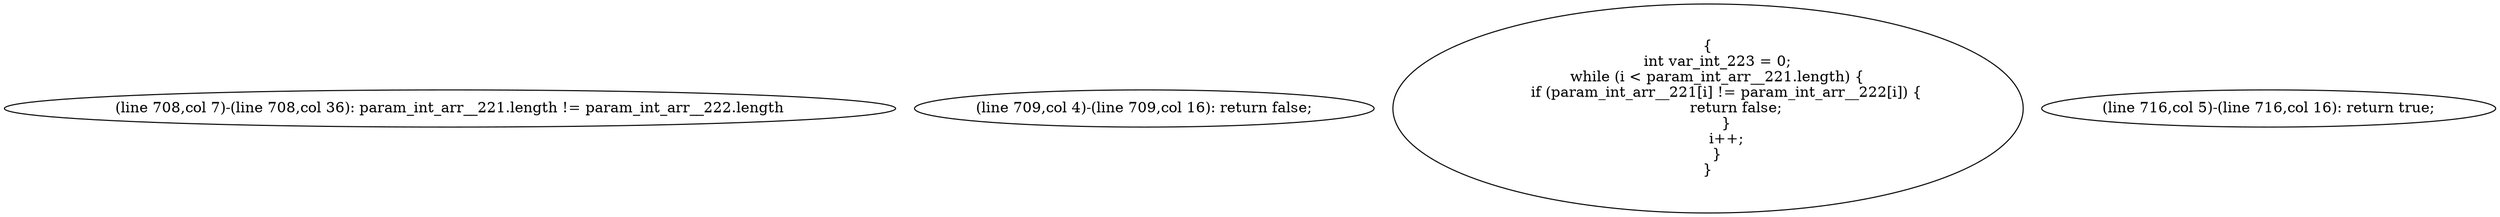digraph G {
  1 [ label="(line 708,col 7)-(line 708,col 36): param_int_arr__221.length != param_int_arr__222.length" ];
  2 [ label="(line 709,col 4)-(line 709,col 16): return false;" ];
  3 [ label="{
    int var_int_223 = 0;
    while (i < param_int_arr__221.length) {
        if (param_int_arr__221[i] != param_int_arr__222[i]) {
            return false;
        }
        i++;
    }
}" ];
  4 [ label="(line 716,col 5)-(line 716,col 16): return true;" ];
}
